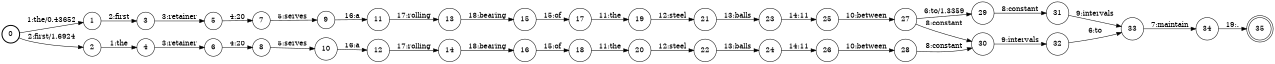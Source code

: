 digraph FST {
rankdir = LR;
size = "8.5,11";
label = "";
center = 1;
orientation = Portrait;
ranksep = "0.4";
nodesep = "0.25";
0 [label = "0", shape = circle, style = bold, fontsize = 14]
	0 -> 1 [label = "1:the/0.43652", fontsize = 14];
	0 -> 2 [label = "2:first/1.6924", fontsize = 14];
1 [label = "1", shape = circle, style = solid, fontsize = 14]
	1 -> 3 [label = "2:first", fontsize = 14];
2 [label = "2", shape = circle, style = solid, fontsize = 14]
	2 -> 4 [label = "1:the", fontsize = 14];
3 [label = "3", shape = circle, style = solid, fontsize = 14]
	3 -> 5 [label = "3:retainer", fontsize = 14];
4 [label = "4", shape = circle, style = solid, fontsize = 14]
	4 -> 6 [label = "3:retainer", fontsize = 14];
5 [label = "5", shape = circle, style = solid, fontsize = 14]
	5 -> 7 [label = "4:20", fontsize = 14];
6 [label = "6", shape = circle, style = solid, fontsize = 14]
	6 -> 8 [label = "4:20", fontsize = 14];
7 [label = "7", shape = circle, style = solid, fontsize = 14]
	7 -> 9 [label = "5:serves", fontsize = 14];
8 [label = "8", shape = circle, style = solid, fontsize = 14]
	8 -> 10 [label = "5:serves", fontsize = 14];
9 [label = "9", shape = circle, style = solid, fontsize = 14]
	9 -> 11 [label = "16:a", fontsize = 14];
10 [label = "10", shape = circle, style = solid, fontsize = 14]
	10 -> 12 [label = "16:a", fontsize = 14];
11 [label = "11", shape = circle, style = solid, fontsize = 14]
	11 -> 13 [label = "17:rolling", fontsize = 14];
12 [label = "12", shape = circle, style = solid, fontsize = 14]
	12 -> 14 [label = "17:rolling", fontsize = 14];
13 [label = "13", shape = circle, style = solid, fontsize = 14]
	13 -> 15 [label = "18:bearing", fontsize = 14];
14 [label = "14", shape = circle, style = solid, fontsize = 14]
	14 -> 16 [label = "18:bearing", fontsize = 14];
15 [label = "15", shape = circle, style = solid, fontsize = 14]
	15 -> 17 [label = "15:of", fontsize = 14];
16 [label = "16", shape = circle, style = solid, fontsize = 14]
	16 -> 18 [label = "15:of", fontsize = 14];
17 [label = "17", shape = circle, style = solid, fontsize = 14]
	17 -> 19 [label = "11:the", fontsize = 14];
18 [label = "18", shape = circle, style = solid, fontsize = 14]
	18 -> 20 [label = "11:the", fontsize = 14];
19 [label = "19", shape = circle, style = solid, fontsize = 14]
	19 -> 21 [label = "12:steel", fontsize = 14];
20 [label = "20", shape = circle, style = solid, fontsize = 14]
	20 -> 22 [label = "12:steel", fontsize = 14];
21 [label = "21", shape = circle, style = solid, fontsize = 14]
	21 -> 23 [label = "13:balls", fontsize = 14];
22 [label = "22", shape = circle, style = solid, fontsize = 14]
	22 -> 24 [label = "13:balls", fontsize = 14];
23 [label = "23", shape = circle, style = solid, fontsize = 14]
	23 -> 25 [label = "14:11", fontsize = 14];
24 [label = "24", shape = circle, style = solid, fontsize = 14]
	24 -> 26 [label = "14:11", fontsize = 14];
25 [label = "25", shape = circle, style = solid, fontsize = 14]
	25 -> 27 [label = "10:between", fontsize = 14];
26 [label = "26", shape = circle, style = solid, fontsize = 14]
	26 -> 28 [label = "10:between", fontsize = 14];
27 [label = "27", shape = circle, style = solid, fontsize = 14]
	27 -> 29 [label = "6:to/1.3359", fontsize = 14];
	27 -> 30 [label = "8:constant", fontsize = 14];
28 [label = "28", shape = circle, style = solid, fontsize = 14]
	28 -> 30 [label = "8:constant", fontsize = 14];
29 [label = "29", shape = circle, style = solid, fontsize = 14]
	29 -> 31 [label = "8:constant", fontsize = 14];
30 [label = "30", shape = circle, style = solid, fontsize = 14]
	30 -> 32 [label = "9:intervals", fontsize = 14];
31 [label = "31", shape = circle, style = solid, fontsize = 14]
	31 -> 33 [label = "9:intervals", fontsize = 14];
32 [label = "32", shape = circle, style = solid, fontsize = 14]
	32 -> 33 [label = "6:to", fontsize = 14];
33 [label = "33", shape = circle, style = solid, fontsize = 14]
	33 -> 34 [label = "7:maintain", fontsize = 14];
34 [label = "34", shape = circle, style = solid, fontsize = 14]
	34 -> 35 [label = "19:.", fontsize = 14];
35 [label = "35", shape = doublecircle, style = solid, fontsize = 14]
}
